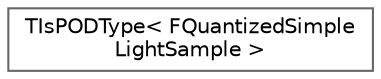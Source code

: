 digraph "Graphical Class Hierarchy"
{
 // INTERACTIVE_SVG=YES
 // LATEX_PDF_SIZE
  bgcolor="transparent";
  edge [fontname=Helvetica,fontsize=10,labelfontname=Helvetica,labelfontsize=10];
  node [fontname=Helvetica,fontsize=10,shape=box,height=0.2,width=0.4];
  rankdir="LR";
  Node0 [id="Node000000",label="TIsPODType\< FQuantizedSimple\lLightSample \>",height=0.2,width=0.4,color="grey40", fillcolor="white", style="filled",URL="$d7/df4/structTIsPODType_3_01FQuantizedSimpleLightSample_01_4.html",tooltip=" "];
}
